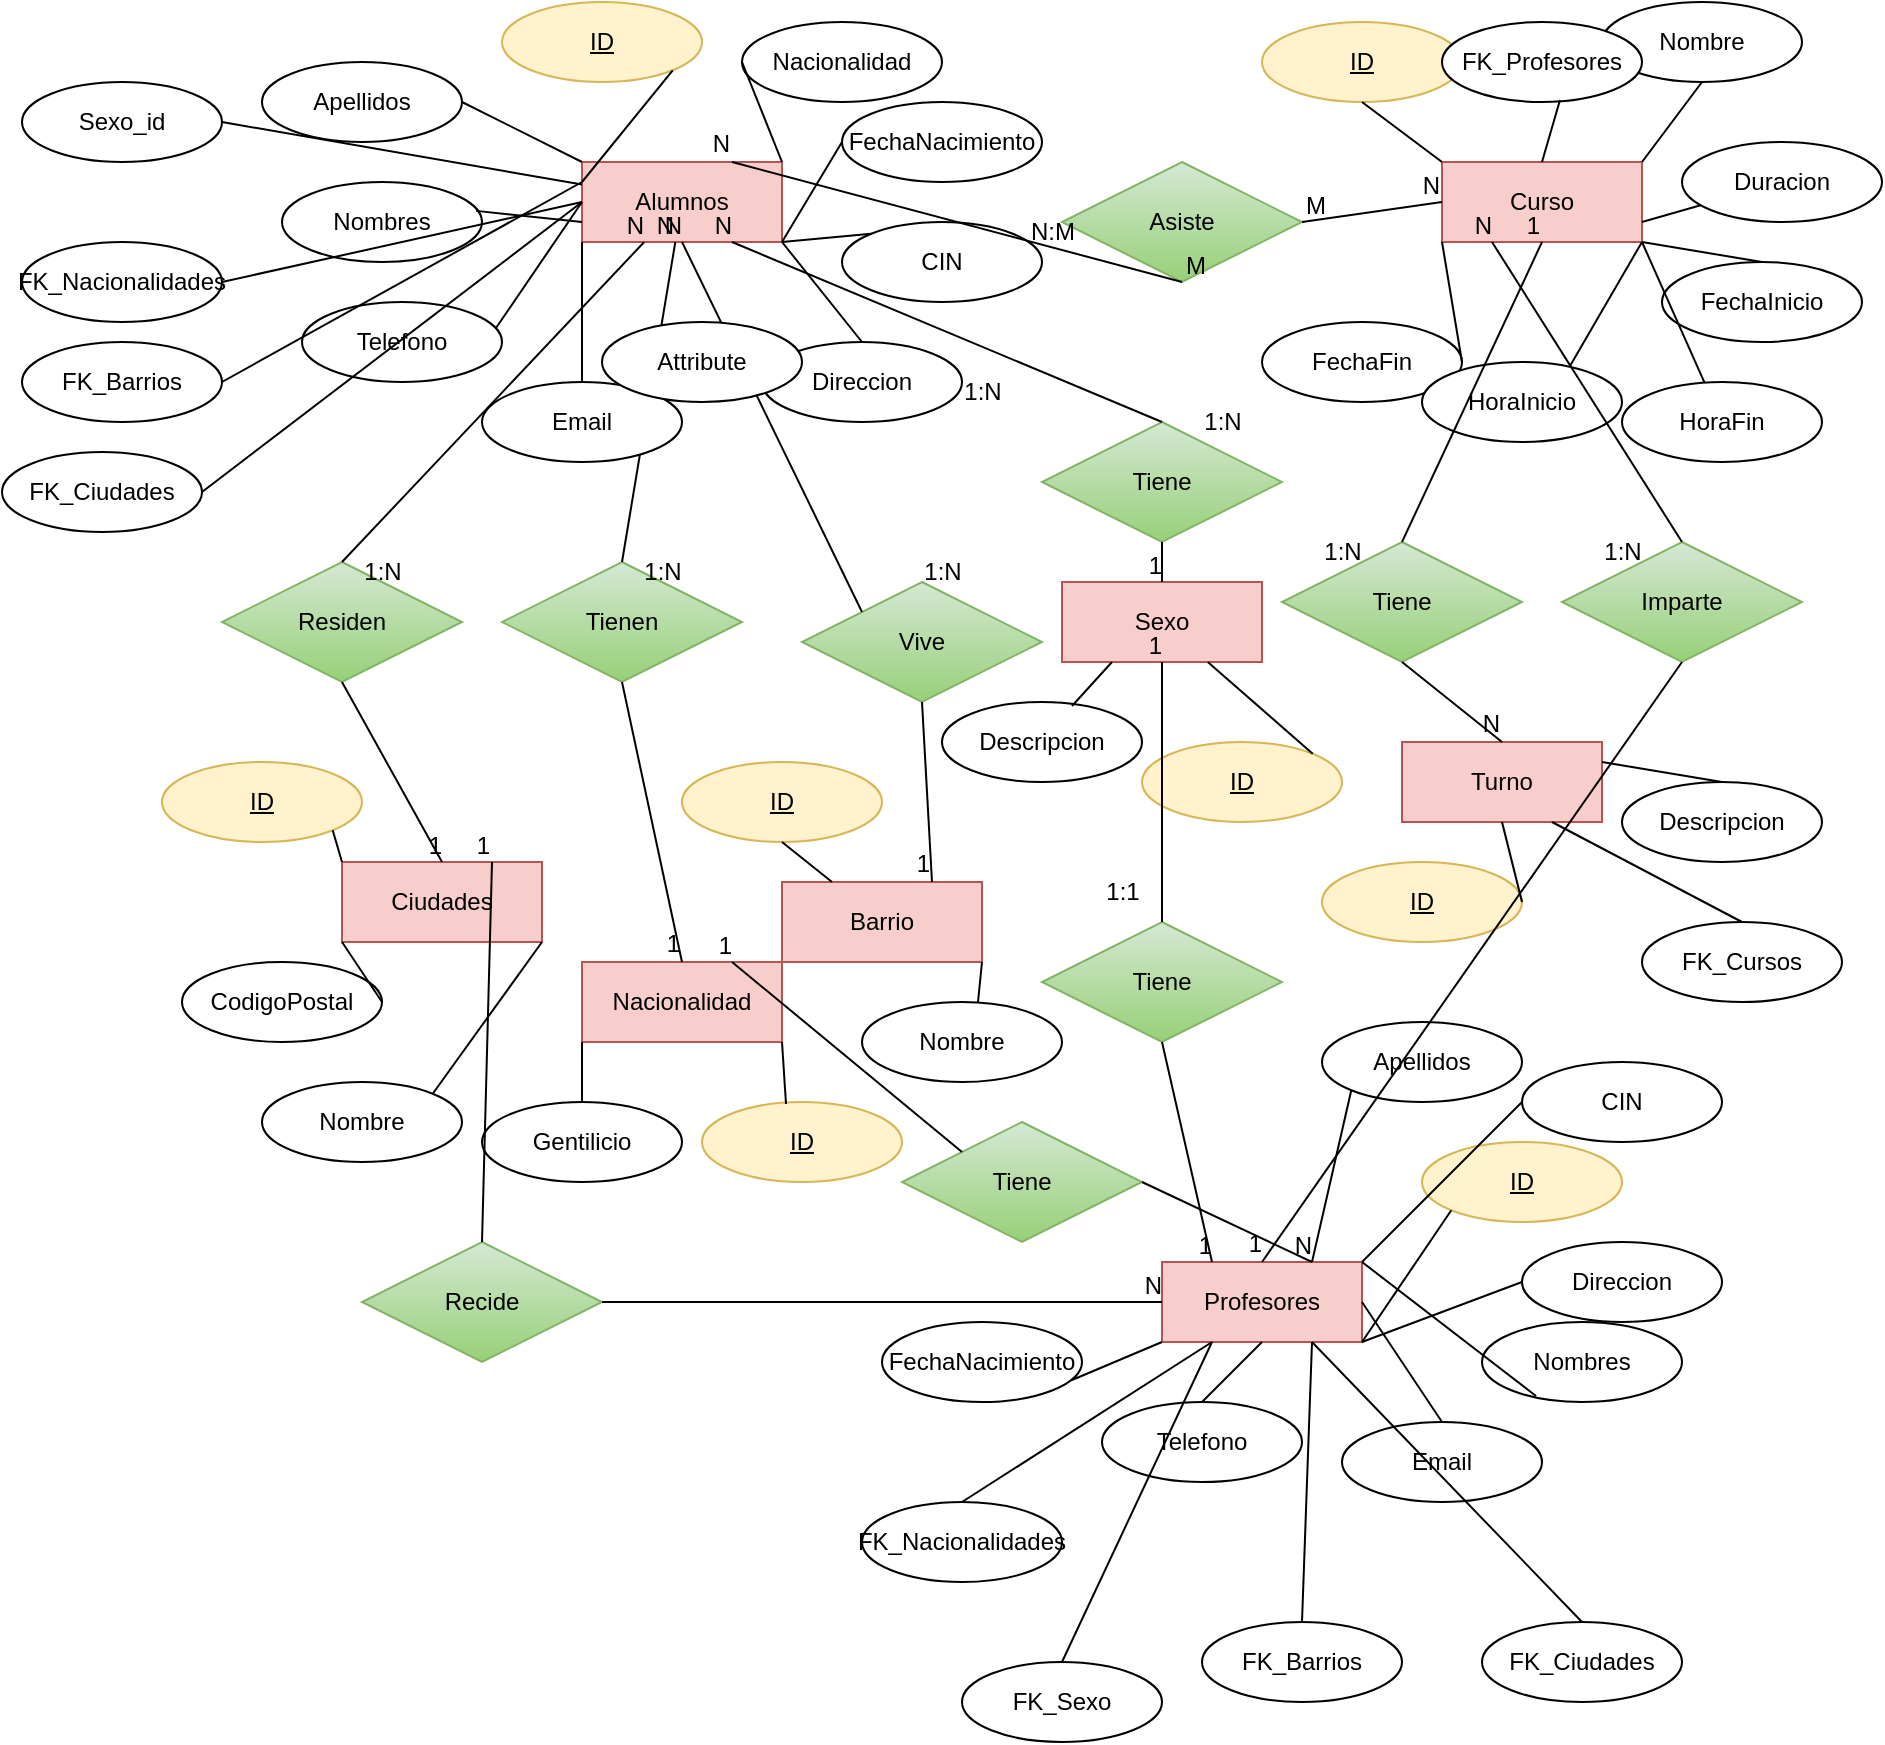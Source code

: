 <mxfile version="20.2.3" type="device"><diagram id="ryzPgXsZjJfLl2V2SXRF" name="Página-1"><mxGraphModel dx="1593" dy="553" grid="1" gridSize="10" guides="1" tooltips="1" connect="1" arrows="1" fold="1" page="1" pageScale="1" pageWidth="827" pageHeight="1169" math="0" shadow="0"><root><mxCell id="0"/><mxCell id="1" parent="0"/><mxCell id="Io1nAtHtb8ZyB7JN7uuc-1" value="Alumnos" style="whiteSpace=wrap;html=1;align=center;fillColor=#f8cecc;strokeColor=#b85450;" parent="1" vertex="1"><mxGeometry x="200" y="90" width="100" height="40" as="geometry"/></mxCell><mxCell id="Io1nAtHtb8ZyB7JN7uuc-3" value="ID" style="ellipse;whiteSpace=wrap;html=1;align=center;fontStyle=4;fillColor=#fff2cc;strokeColor=#d6b656;" parent="1" vertex="1"><mxGeometry x="160" y="10" width="100" height="40" as="geometry"/></mxCell><mxCell id="Io1nAtHtb8ZyB7JN7uuc-8" value="CIN" style="ellipse;whiteSpace=wrap;html=1;align=center;" parent="1" vertex="1"><mxGeometry x="330" y="120" width="100" height="40" as="geometry"/></mxCell><mxCell id="Io1nAtHtb8ZyB7JN7uuc-11" value="Telefono" style="ellipse;whiteSpace=wrap;html=1;align=center;" parent="1" vertex="1"><mxGeometry x="60" y="160" width="100" height="40" as="geometry"/></mxCell><mxCell id="Io1nAtHtb8ZyB7JN7uuc-12" value="Nacionalidad" style="ellipse;whiteSpace=wrap;html=1;align=center;" parent="1" vertex="1"><mxGeometry x="280" y="20" width="100" height="40" as="geometry"/></mxCell><mxCell id="Io1nAtHtb8ZyB7JN7uuc-13" value="Nombres" style="ellipse;whiteSpace=wrap;html=1;align=center;" parent="1" vertex="1"><mxGeometry x="50" y="100" width="100" height="40" as="geometry"/></mxCell><mxCell id="Io1nAtHtb8ZyB7JN7uuc-14" value="Apellidos" style="ellipse;whiteSpace=wrap;html=1;align=center;" parent="1" vertex="1"><mxGeometry x="40" y="40" width="100" height="40" as="geometry"/></mxCell><mxCell id="Io1nAtHtb8ZyB7JN7uuc-15" value="FechaNacimiento" style="ellipse;whiteSpace=wrap;html=1;align=center;" parent="1" vertex="1"><mxGeometry x="330" y="60" width="100" height="40" as="geometry"/></mxCell><mxCell id="Io1nAtHtb8ZyB7JN7uuc-16" value="" style="endArrow=none;html=1;rounded=0;exitX=0;exitY=1;exitDx=0;exitDy=0;" parent="1" source="Io1nAtHtb8ZyB7JN7uuc-1" target="Io1nAtHtb8ZyB7JN7uuc-9" edge="1"><mxGeometry relative="1" as="geometry"><mxPoint x="190" y="290" as="sourcePoint"/><mxPoint x="350" y="290" as="targetPoint"/></mxGeometry></mxCell><mxCell id="Io1nAtHtb8ZyB7JN7uuc-17" value="" style="endArrow=none;html=1;rounded=0;entryX=0;entryY=0.75;entryDx=0;entryDy=0;exitX=0.971;exitY=0.361;exitDx=0;exitDy=0;exitPerimeter=0;" parent="1" source="Io1nAtHtb8ZyB7JN7uuc-13" target="Io1nAtHtb8ZyB7JN7uuc-1" edge="1"><mxGeometry relative="1" as="geometry"><mxPoint x="100" y="270" as="sourcePoint"/><mxPoint x="260" y="270" as="targetPoint"/></mxGeometry></mxCell><mxCell id="Io1nAtHtb8ZyB7JN7uuc-18" value="" style="endArrow=none;html=1;rounded=0;exitX=0;exitY=0;exitDx=0;exitDy=0;entryX=1;entryY=0.5;entryDx=0;entryDy=0;" parent="1" source="Io1nAtHtb8ZyB7JN7uuc-1" target="Io1nAtHtb8ZyB7JN7uuc-14" edge="1"><mxGeometry relative="1" as="geometry"><mxPoint x="190" y="290" as="sourcePoint"/><mxPoint x="350" y="290" as="targetPoint"/></mxGeometry></mxCell><mxCell id="Io1nAtHtb8ZyB7JN7uuc-20" value="" style="endArrow=none;html=1;rounded=0;entryX=0;entryY=0.25;entryDx=0;entryDy=0;exitX=1;exitY=1;exitDx=0;exitDy=0;" parent="1" source="Io1nAtHtb8ZyB7JN7uuc-3" target="Io1nAtHtb8ZyB7JN7uuc-1" edge="1"><mxGeometry relative="1" as="geometry"><mxPoint x="150" y="160" as="sourcePoint"/><mxPoint x="210" y="230" as="targetPoint"/></mxGeometry></mxCell><mxCell id="Io1nAtHtb8ZyB7JN7uuc-21" value="" style="endArrow=none;html=1;rounded=0;exitX=0.97;exitY=0.325;exitDx=0;exitDy=0;exitPerimeter=0;entryX=0;entryY=0.5;entryDx=0;entryDy=0;" parent="1" source="Io1nAtHtb8ZyB7JN7uuc-11" target="Io1nAtHtb8ZyB7JN7uuc-1" edge="1"><mxGeometry relative="1" as="geometry"><mxPoint x="190" y="290" as="sourcePoint"/><mxPoint x="210" y="270" as="targetPoint"/></mxGeometry></mxCell><mxCell id="Io1nAtHtb8ZyB7JN7uuc-22" value="" style="endArrow=none;html=1;rounded=0;exitX=1;exitY=1;exitDx=0;exitDy=0;entryX=0;entryY=0.5;entryDx=0;entryDy=0;" parent="1" source="Io1nAtHtb8ZyB7JN7uuc-1" target="Io1nAtHtb8ZyB7JN7uuc-15" edge="1"><mxGeometry relative="1" as="geometry"><mxPoint x="190" y="290" as="sourcePoint"/><mxPoint x="350" y="290" as="targetPoint"/></mxGeometry></mxCell><mxCell id="Io1nAtHtb8ZyB7JN7uuc-23" value="" style="endArrow=none;html=1;rounded=0;exitX=1;exitY=1;exitDx=0;exitDy=0;entryX=0;entryY=0;entryDx=0;entryDy=0;" parent="1" source="Io1nAtHtb8ZyB7JN7uuc-1" target="Io1nAtHtb8ZyB7JN7uuc-8" edge="1"><mxGeometry relative="1" as="geometry"><mxPoint x="190" y="290" as="sourcePoint"/><mxPoint x="350" y="290" as="targetPoint"/></mxGeometry></mxCell><mxCell id="Io1nAtHtb8ZyB7JN7uuc-24" value="" style="endArrow=none;html=1;rounded=0;exitX=1;exitY=1;exitDx=0;exitDy=0;entryX=0.5;entryY=0;entryDx=0;entryDy=0;" parent="1" source="Io1nAtHtb8ZyB7JN7uuc-1" target="Io1nAtHtb8ZyB7JN7uuc-7" edge="1"><mxGeometry relative="1" as="geometry"><mxPoint x="190" y="290" as="sourcePoint"/><mxPoint x="350" y="290" as="targetPoint"/></mxGeometry></mxCell><mxCell id="Io1nAtHtb8ZyB7JN7uuc-27" value="" style="endArrow=none;html=1;rounded=0;exitX=1;exitY=0;exitDx=0;exitDy=0;entryX=0;entryY=0.5;entryDx=0;entryDy=0;" parent="1" source="Io1nAtHtb8ZyB7JN7uuc-1" target="Io1nAtHtb8ZyB7JN7uuc-12" edge="1"><mxGeometry relative="1" as="geometry"><mxPoint x="190" y="290" as="sourcePoint"/><mxPoint x="350" y="290" as="targetPoint"/></mxGeometry></mxCell><mxCell id="Io1nAtHtb8ZyB7JN7uuc-29" value="Ciudades" style="whiteSpace=wrap;html=1;align=center;fillColor=#f8cecc;strokeColor=#b85450;" parent="1" vertex="1"><mxGeometry x="80" y="440" width="100" height="40" as="geometry"/></mxCell><mxCell id="Io1nAtHtb8ZyB7JN7uuc-32" value="ID" style="ellipse;whiteSpace=wrap;html=1;align=center;fontStyle=4;fillColor=#fff2cc;strokeColor=#d6b656;" parent="1" vertex="1"><mxGeometry x="-10" y="390" width="100" height="40" as="geometry"/></mxCell><mxCell id="Io1nAtHtb8ZyB7JN7uuc-33" value="Nombre" style="ellipse;whiteSpace=wrap;html=1;align=center;" parent="1" vertex="1"><mxGeometry x="40" y="550" width="100" height="40" as="geometry"/></mxCell><mxCell id="Io1nAtHtb8ZyB7JN7uuc-34" value="CodigoPostal" style="ellipse;whiteSpace=wrap;html=1;align=center;" parent="1" vertex="1"><mxGeometry y="490" width="100" height="40" as="geometry"/></mxCell><mxCell id="Io1nAtHtb8ZyB7JN7uuc-35" value="Sexo" style="whiteSpace=wrap;html=1;align=center;fillColor=#f8cecc;strokeColor=#b85450;" parent="1" vertex="1"><mxGeometry x="440" y="300" width="100" height="40" as="geometry"/></mxCell><mxCell id="Io1nAtHtb8ZyB7JN7uuc-36" value="ID" style="ellipse;whiteSpace=wrap;html=1;align=center;fontStyle=4;fillColor=#fff2cc;strokeColor=#d6b656;" parent="1" vertex="1"><mxGeometry x="480" y="380" width="100" height="40" as="geometry"/></mxCell><mxCell id="Io1nAtHtb8ZyB7JN7uuc-37" value="Descripcion" style="ellipse;whiteSpace=wrap;html=1;align=center;" parent="1" vertex="1"><mxGeometry x="380" y="360" width="100" height="40" as="geometry"/></mxCell><mxCell id="Io1nAtHtb8ZyB7JN7uuc-40" value="" style="endArrow=none;html=1;rounded=0;exitX=0;exitY=0;exitDx=0;exitDy=0;entryX=1;entryY=1;entryDx=0;entryDy=0;" parent="1" source="Io1nAtHtb8ZyB7JN7uuc-29" target="Io1nAtHtb8ZyB7JN7uuc-32" edge="1"><mxGeometry relative="1" as="geometry"><mxPoint x="280" y="540" as="sourcePoint"/><mxPoint x="440" y="540" as="targetPoint"/></mxGeometry></mxCell><mxCell id="Io1nAtHtb8ZyB7JN7uuc-41" value="" style="endArrow=none;html=1;rounded=0;entryX=1;entryY=1;entryDx=0;entryDy=0;exitX=1;exitY=0;exitDx=0;exitDy=0;" parent="1" source="Io1nAtHtb8ZyB7JN7uuc-33" target="Io1nAtHtb8ZyB7JN7uuc-29" edge="1"><mxGeometry relative="1" as="geometry"><mxPoint x="140" y="620" as="sourcePoint"/><mxPoint x="250" y="540" as="targetPoint"/></mxGeometry></mxCell><mxCell id="Io1nAtHtb8ZyB7JN7uuc-42" value="" style="endArrow=none;html=1;rounded=0;exitX=1;exitY=0.5;exitDx=0;exitDy=0;entryX=0;entryY=1;entryDx=0;entryDy=0;" parent="1" source="Io1nAtHtb8ZyB7JN7uuc-34" target="Io1nAtHtb8ZyB7JN7uuc-29" edge="1"><mxGeometry relative="1" as="geometry"><mxPoint x="280" y="540" as="sourcePoint"/><mxPoint x="440" y="540" as="targetPoint"/></mxGeometry></mxCell><mxCell id="Io1nAtHtb8ZyB7JN7uuc-43" value="" style="endArrow=none;html=1;rounded=0;exitX=0.65;exitY=0.05;exitDx=0;exitDy=0;exitPerimeter=0;entryX=0.25;entryY=1;entryDx=0;entryDy=0;" parent="1" source="Io1nAtHtb8ZyB7JN7uuc-37" target="Io1nAtHtb8ZyB7JN7uuc-35" edge="1"><mxGeometry relative="1" as="geometry"><mxPoint x="280" y="540" as="sourcePoint"/><mxPoint x="440" y="540" as="targetPoint"/></mxGeometry></mxCell><mxCell id="Io1nAtHtb8ZyB7JN7uuc-44" value="" style="endArrow=none;html=1;rounded=0;entryX=1;entryY=0;entryDx=0;entryDy=0;" parent="1" source="Io1nAtHtb8ZyB7JN7uuc-35" target="Io1nAtHtb8ZyB7JN7uuc-36" edge="1"><mxGeometry relative="1" as="geometry"><mxPoint x="280" y="540" as="sourcePoint"/><mxPoint x="470" y="560" as="targetPoint"/></mxGeometry></mxCell><mxCell id="Io1nAtHtb8ZyB7JN7uuc-45" value="Barrio" style="whiteSpace=wrap;html=1;align=center;fillColor=#f8cecc;strokeColor=#b85450;" parent="1" vertex="1"><mxGeometry x="300" y="450" width="100" height="40" as="geometry"/></mxCell><mxCell id="Io1nAtHtb8ZyB7JN7uuc-46" value="ID" style="ellipse;whiteSpace=wrap;html=1;align=center;fontStyle=4;fillColor=#fff2cc;strokeColor=#d6b656;" parent="1" vertex="1"><mxGeometry x="250" y="390" width="100" height="40" as="geometry"/></mxCell><mxCell id="Io1nAtHtb8ZyB7JN7uuc-47" value="Nombre" style="ellipse;whiteSpace=wrap;html=1;align=center;" parent="1" vertex="1"><mxGeometry x="340" y="510" width="100" height="40" as="geometry"/></mxCell><mxCell id="Io1nAtHtb8ZyB7JN7uuc-48" value="" style="endArrow=none;html=1;rounded=0;exitX=1;exitY=1;exitDx=0;exitDy=0;entryX=0.58;entryY=0;entryDx=0;entryDy=0;entryPerimeter=0;" parent="1" source="Io1nAtHtb8ZyB7JN7uuc-45" target="Io1nAtHtb8ZyB7JN7uuc-47" edge="1"><mxGeometry relative="1" as="geometry"><mxPoint x="170" y="640" as="sourcePoint"/><mxPoint x="330" y="640" as="targetPoint"/></mxGeometry></mxCell><mxCell id="Io1nAtHtb8ZyB7JN7uuc-49" value="" style="endArrow=none;html=1;rounded=0;exitX=0.25;exitY=0;exitDx=0;exitDy=0;entryX=0.5;entryY=1;entryDx=0;entryDy=0;" parent="1" source="Io1nAtHtb8ZyB7JN7uuc-45" target="Io1nAtHtb8ZyB7JN7uuc-46" edge="1"><mxGeometry relative="1" as="geometry"><mxPoint x="170" y="640" as="sourcePoint"/><mxPoint x="330" y="640" as="targetPoint"/></mxGeometry></mxCell><mxCell id="Io1nAtHtb8ZyB7JN7uuc-50" value="Nacionalidad" style="whiteSpace=wrap;html=1;align=center;fillColor=#f8cecc;strokeColor=#b85450;" parent="1" vertex="1"><mxGeometry x="200" y="490" width="100" height="40" as="geometry"/></mxCell><mxCell id="Io1nAtHtb8ZyB7JN7uuc-51" value="ID" style="ellipse;whiteSpace=wrap;html=1;align=center;fontStyle=4;fillColor=#fff2cc;strokeColor=#d6b656;" parent="1" vertex="1"><mxGeometry x="260" y="560" width="100" height="40" as="geometry"/></mxCell><mxCell id="Io1nAtHtb8ZyB7JN7uuc-52" value="Gentilicio" style="ellipse;whiteSpace=wrap;html=1;align=center;" parent="1" vertex="1"><mxGeometry x="150" y="560" width="100" height="40" as="geometry"/></mxCell><mxCell id="Io1nAtHtb8ZyB7JN7uuc-53" value="" style="endArrow=none;html=1;rounded=0;entryX=0;entryY=1;entryDx=0;entryDy=0;exitX=0.5;exitY=0;exitDx=0;exitDy=0;" parent="1" source="Io1nAtHtb8ZyB7JN7uuc-52" target="Io1nAtHtb8ZyB7JN7uuc-50" edge="1"><mxGeometry relative="1" as="geometry"><mxPoint x="170" y="540" as="sourcePoint"/><mxPoint x="330" y="540" as="targetPoint"/></mxGeometry></mxCell><mxCell id="Io1nAtHtb8ZyB7JN7uuc-54" value="" style="endArrow=none;html=1;rounded=0;entryX=0.42;entryY=0.025;entryDx=0;entryDy=0;entryPerimeter=0;exitX=1;exitY=1;exitDx=0;exitDy=0;" parent="1" source="Io1nAtHtb8ZyB7JN7uuc-50" target="Io1nAtHtb8ZyB7JN7uuc-51" edge="1"><mxGeometry relative="1" as="geometry"><mxPoint x="350" y="720" as="sourcePoint"/><mxPoint x="510" y="720" as="targetPoint"/></mxGeometry></mxCell><mxCell id="Io1nAtHtb8ZyB7JN7uuc-55" value="Profesores" style="whiteSpace=wrap;html=1;align=center;fillColor=#f8cecc;strokeColor=#b85450;" parent="1" vertex="1"><mxGeometry x="490" y="640" width="100" height="40" as="geometry"/></mxCell><mxCell id="Io1nAtHtb8ZyB7JN7uuc-58" value="ID" style="ellipse;whiteSpace=wrap;html=1;align=center;fontStyle=4;fillColor=#fff2cc;strokeColor=#d6b656;" parent="1" vertex="1"><mxGeometry x="620" y="580" width="100" height="40" as="geometry"/></mxCell><mxCell id="Io1nAtHtb8ZyB7JN7uuc-59" value="Nombres" style="ellipse;whiteSpace=wrap;html=1;align=center;" parent="1" vertex="1"><mxGeometry x="650" y="670" width="100" height="40" as="geometry"/></mxCell><mxCell id="Io1nAtHtb8ZyB7JN7uuc-60" value="Email" style="ellipse;whiteSpace=wrap;html=1;align=center;" parent="1" vertex="1"><mxGeometry x="580" y="720" width="100" height="40" as="geometry"/></mxCell><mxCell id="Io1nAtHtb8ZyB7JN7uuc-61" value="Telefono" style="ellipse;whiteSpace=wrap;html=1;align=center;" parent="1" vertex="1"><mxGeometry x="460" y="710" width="100" height="40" as="geometry"/></mxCell><mxCell id="Io1nAtHtb8ZyB7JN7uuc-63" value="Direccion" style="ellipse;whiteSpace=wrap;html=1;align=center;" parent="1" vertex="1"><mxGeometry x="670" y="630" width="100" height="40" as="geometry"/></mxCell><mxCell id="Io1nAtHtb8ZyB7JN7uuc-64" value="Apellidos" style="ellipse;whiteSpace=wrap;html=1;align=center;" parent="1" vertex="1"><mxGeometry x="570" y="520" width="100" height="40" as="geometry"/></mxCell><mxCell id="Io1nAtHtb8ZyB7JN7uuc-66" value="FechaNacimiento" style="ellipse;whiteSpace=wrap;html=1;align=center;" parent="1" vertex="1"><mxGeometry x="350" y="670" width="100" height="40" as="geometry"/></mxCell><mxCell id="Io1nAtHtb8ZyB7JN7uuc-67" value="" style="endArrow=none;html=1;rounded=0;exitX=0.27;exitY=0.925;exitDx=0;exitDy=0;exitPerimeter=0;entryX=1;entryY=0;entryDx=0;entryDy=0;" parent="1" source="Io1nAtHtb8ZyB7JN7uuc-59" target="Io1nAtHtb8ZyB7JN7uuc-55" edge="1"><mxGeometry relative="1" as="geometry"><mxPoint x="620" y="409.5" as="sourcePoint"/><mxPoint x="780" y="409.5" as="targetPoint"/></mxGeometry></mxCell><mxCell id="Io1nAtHtb8ZyB7JN7uuc-68" value="" style="endArrow=none;html=1;rounded=0;exitX=0.5;exitY=0;exitDx=0;exitDy=0;entryX=0.5;entryY=1;entryDx=0;entryDy=0;" parent="1" source="Io1nAtHtb8ZyB7JN7uuc-61" target="Io1nAtHtb8ZyB7JN7uuc-55" edge="1"><mxGeometry relative="1" as="geometry"><mxPoint x="530" y="340" as="sourcePoint"/><mxPoint x="690" y="340" as="targetPoint"/></mxGeometry></mxCell><mxCell id="Io1nAtHtb8ZyB7JN7uuc-72" value="" style="endArrow=none;html=1;rounded=0;entryX=0;entryY=1;entryDx=0;entryDy=0;exitX=0.95;exitY=0.725;exitDx=0;exitDy=0;exitPerimeter=0;" parent="1" source="Io1nAtHtb8ZyB7JN7uuc-66" target="Io1nAtHtb8ZyB7JN7uuc-55" edge="1"><mxGeometry relative="1" as="geometry"><mxPoint x="560" y="490" as="sourcePoint"/><mxPoint x="720" y="490" as="targetPoint"/></mxGeometry></mxCell><mxCell id="Io1nAtHtb8ZyB7JN7uuc-73" value="" style="endArrow=none;html=1;rounded=0;exitX=0;exitY=1;exitDx=0;exitDy=0;entryX=1;entryY=1;entryDx=0;entryDy=0;" parent="1" source="Io1nAtHtb8ZyB7JN7uuc-58" target="Io1nAtHtb8ZyB7JN7uuc-55" edge="1"><mxGeometry relative="1" as="geometry"><mxPoint x="560" y="500" as="sourcePoint"/><mxPoint x="720" y="500" as="targetPoint"/></mxGeometry></mxCell><mxCell id="Io1nAtHtb8ZyB7JN7uuc-74" value="" style="endArrow=none;html=1;rounded=0;exitX=0;exitY=1;exitDx=0;exitDy=0;entryX=0.75;entryY=0;entryDx=0;entryDy=0;" parent="1" source="Io1nAtHtb8ZyB7JN7uuc-64" target="Io1nAtHtb8ZyB7JN7uuc-55" edge="1"><mxGeometry relative="1" as="geometry"><mxPoint x="530" y="340" as="sourcePoint"/><mxPoint x="590" y="430" as="targetPoint"/></mxGeometry></mxCell><mxCell id="Io1nAtHtb8ZyB7JN7uuc-76" value="" style="endArrow=none;html=1;rounded=0;entryX=0;entryY=0.5;entryDx=0;entryDy=0;exitX=1;exitY=0;exitDx=0;exitDy=0;" parent="1" source="Io1nAtHtb8ZyB7JN7uuc-55" target="Io1nAtHtb8ZyB7JN7uuc-62" edge="1"><mxGeometry relative="1" as="geometry"><mxPoint x="570" y="440" as="sourcePoint"/><mxPoint x="730" y="440" as="targetPoint"/></mxGeometry></mxCell><mxCell id="Io1nAtHtb8ZyB7JN7uuc-77" value="" style="endArrow=none;html=1;rounded=0;exitX=1;exitY=1;exitDx=0;exitDy=0;entryX=0;entryY=0.5;entryDx=0;entryDy=0;" parent="1" source="Io1nAtHtb8ZyB7JN7uuc-55" target="Io1nAtHtb8ZyB7JN7uuc-63" edge="1"><mxGeometry relative="1" as="geometry"><mxPoint x="600" y="479.5" as="sourcePoint"/><mxPoint x="730" y="480" as="targetPoint"/></mxGeometry></mxCell><mxCell id="Io1nAtHtb8ZyB7JN7uuc-78" value="" style="endArrow=none;html=1;rounded=0;entryX=0.5;entryY=0;entryDx=0;entryDy=0;exitX=1;exitY=0.5;exitDx=0;exitDy=0;" parent="1" source="Io1nAtHtb8ZyB7JN7uuc-55" target="Io1nAtHtb8ZyB7JN7uuc-60" edge="1"><mxGeometry relative="1" as="geometry"><mxPoint x="690" y="470" as="sourcePoint"/><mxPoint x="710" y="540" as="targetPoint"/></mxGeometry></mxCell><mxCell id="Io1nAtHtb8ZyB7JN7uuc-79" value="Curso" style="whiteSpace=wrap;html=1;align=center;fillColor=#f8cecc;strokeColor=#b85450;" parent="1" vertex="1"><mxGeometry x="630" y="90" width="100" height="40" as="geometry"/></mxCell><mxCell id="Io1nAtHtb8ZyB7JN7uuc-80" value="ID" style="ellipse;whiteSpace=wrap;html=1;align=center;fontStyle=4;fillColor=#fff2cc;strokeColor=#d6b656;" parent="1" vertex="1"><mxGeometry x="540" y="20" width="100" height="40" as="geometry"/></mxCell><mxCell id="Io1nAtHtb8ZyB7JN7uuc-82" value="Nombre" style="ellipse;whiteSpace=wrap;html=1;align=center;" parent="1" vertex="1"><mxGeometry x="710" y="10" width="100" height="40" as="geometry"/></mxCell><mxCell id="Io1nAtHtb8ZyB7JN7uuc-83" value="FechaInicio" style="ellipse;whiteSpace=wrap;html=1;align=center;" parent="1" vertex="1"><mxGeometry x="740" y="140" width="100" height="40" as="geometry"/></mxCell><mxCell id="Io1nAtHtb8ZyB7JN7uuc-84" value="FechaFin" style="ellipse;whiteSpace=wrap;html=1;align=center;" parent="1" vertex="1"><mxGeometry x="540" y="170" width="100" height="40" as="geometry"/></mxCell><mxCell id="Io1nAtHtb8ZyB7JN7uuc-86" value="Duracion" style="ellipse;whiteSpace=wrap;html=1;align=center;" parent="1" vertex="1"><mxGeometry x="750" y="80" width="100" height="40" as="geometry"/></mxCell><mxCell id="Io1nAtHtb8ZyB7JN7uuc-87" value="HoraInicio" style="ellipse;whiteSpace=wrap;html=1;align=center;" parent="1" vertex="1"><mxGeometry x="620" y="190" width="100" height="40" as="geometry"/></mxCell><mxCell id="Io1nAtHtb8ZyB7JN7uuc-88" value="HoraFin" style="ellipse;whiteSpace=wrap;html=1;align=center;" parent="1" vertex="1"><mxGeometry x="720" y="200" width="100" height="40" as="geometry"/></mxCell><mxCell id="Io1nAtHtb8ZyB7JN7uuc-89" value="" style="endArrow=none;html=1;rounded=0;exitX=0.5;exitY=1;exitDx=0;exitDy=0;entryX=0;entryY=0;entryDx=0;entryDy=0;" parent="1" source="Io1nAtHtb8ZyB7JN7uuc-80" target="Io1nAtHtb8ZyB7JN7uuc-79" edge="1"><mxGeometry relative="1" as="geometry"><mxPoint x="590" y="109" as="sourcePoint"/><mxPoint x="750" y="109" as="targetPoint"/></mxGeometry></mxCell><mxCell id="Io1nAtHtb8ZyB7JN7uuc-91" value="" style="endArrow=none;html=1;rounded=0;exitX=1;exitY=0;exitDx=0;exitDy=0;entryX=0.5;entryY=1;entryDx=0;entryDy=0;" parent="1" source="Io1nAtHtb8ZyB7JN7uuc-79" target="Io1nAtHtb8ZyB7JN7uuc-82" edge="1"><mxGeometry relative="1" as="geometry"><mxPoint x="650" y="110" as="sourcePoint"/><mxPoint x="810" y="110" as="targetPoint"/></mxGeometry></mxCell><mxCell id="Io1nAtHtb8ZyB7JN7uuc-93" value="" style="endArrow=none;html=1;rounded=0;entryX=0.5;entryY=0;entryDx=0;entryDy=0;exitX=1;exitY=1;exitDx=0;exitDy=0;" parent="1" source="Io1nAtHtb8ZyB7JN7uuc-79" target="Io1nAtHtb8ZyB7JN7uuc-83" edge="1"><mxGeometry relative="1" as="geometry"><mxPoint x="567" y="170" as="sourcePoint"/><mxPoint x="727" y="170" as="targetPoint"/></mxGeometry></mxCell><mxCell id="Io1nAtHtb8ZyB7JN7uuc-95" value="" style="endArrow=none;html=1;rounded=0;exitX=1;exitY=0.75;exitDx=0;exitDy=0;" parent="1" source="Io1nAtHtb8ZyB7JN7uuc-79" target="Io1nAtHtb8ZyB7JN7uuc-86" edge="1"><mxGeometry relative="1" as="geometry"><mxPoint x="720" y="160" as="sourcePoint"/><mxPoint x="797" y="180" as="targetPoint"/><Array as="points"/></mxGeometry></mxCell><mxCell id="Io1nAtHtb8ZyB7JN7uuc-96" value="" style="endArrow=none;html=1;rounded=0;exitX=0.74;exitY=0.05;exitDx=0;exitDy=0;entryX=1;entryY=1;entryDx=0;entryDy=0;exitPerimeter=0;" parent="1" source="Io1nAtHtb8ZyB7JN7uuc-87" target="Io1nAtHtb8ZyB7JN7uuc-79" edge="1"><mxGeometry relative="1" as="geometry"><mxPoint x="660" y="180" as="sourcePoint"/><mxPoint x="700" y="160" as="targetPoint"/></mxGeometry></mxCell><mxCell id="Io1nAtHtb8ZyB7JN7uuc-99" value="" style="endArrow=none;html=1;rounded=0;exitX=1;exitY=1;exitDx=0;exitDy=0;" parent="1" source="Io1nAtHtb8ZyB7JN7uuc-79" target="Io1nAtHtb8ZyB7JN7uuc-88" edge="1"><mxGeometry relative="1" as="geometry"><mxPoint x="673.74" y="160" as="sourcePoint"/><mxPoint x="709.995" y="191.803" as="targetPoint"/></mxGeometry></mxCell><mxCell id="Io1nAtHtb8ZyB7JN7uuc-100" value="" style="endArrow=none;html=1;rounded=0;entryX=0;entryY=1;entryDx=0;entryDy=0;exitX=1;exitY=0.5;exitDx=0;exitDy=0;" parent="1" source="Io1nAtHtb8ZyB7JN7uuc-84" target="Io1nAtHtb8ZyB7JN7uuc-79" edge="1"><mxGeometry relative="1" as="geometry"><mxPoint x="570" y="140" as="sourcePoint"/><mxPoint x="616.255" y="181.803" as="targetPoint"/></mxGeometry></mxCell><mxCell id="Io1nAtHtb8ZyB7JN7uuc-103" value="Turno" style="whiteSpace=wrap;html=1;align=center;fillColor=#f8cecc;strokeColor=#b85450;" parent="1" vertex="1"><mxGeometry x="610" y="380" width="100" height="40" as="geometry"/></mxCell><mxCell id="Io1nAtHtb8ZyB7JN7uuc-105" value="ID" style="ellipse;whiteSpace=wrap;html=1;align=center;fontStyle=4;fillColor=#fff2cc;strokeColor=#d6b656;" parent="1" vertex="1"><mxGeometry x="570" y="440" width="100" height="40" as="geometry"/></mxCell><mxCell id="Io1nAtHtb8ZyB7JN7uuc-107" value="Descripcion" style="ellipse;whiteSpace=wrap;html=1;align=center;" parent="1" vertex="1"><mxGeometry x="720" y="400" width="100" height="40" as="geometry"/></mxCell><mxCell id="Io1nAtHtb8ZyB7JN7uuc-108" value="" style="endArrow=none;html=1;rounded=0;exitX=1;exitY=0.5;exitDx=0;exitDy=0;entryX=0.5;entryY=1;entryDx=0;entryDy=0;" parent="1" source="Io1nAtHtb8ZyB7JN7uuc-105" target="Io1nAtHtb8ZyB7JN7uuc-103" edge="1"><mxGeometry relative="1" as="geometry"><mxPoint x="480" y="740" as="sourcePoint"/><mxPoint x="640" y="740" as="targetPoint"/></mxGeometry></mxCell><mxCell id="Io1nAtHtb8ZyB7JN7uuc-113" value="Vive" style="shape=rhombus;perimeter=rhombusPerimeter;whiteSpace=wrap;html=1;align=center;fillColor=#d5e8d4;strokeColor=#82b366;gradientColor=#97d077;" parent="1" vertex="1"><mxGeometry x="310" y="300" width="120" height="60" as="geometry"/></mxCell><mxCell id="Io1nAtHtb8ZyB7JN7uuc-122" value="" style="endArrow=none;html=1;rounded=0;entryX=0.5;entryY=1;entryDx=0;entryDy=0;exitX=0;exitY=0;exitDx=0;exitDy=0;startArrow=none;" parent="1" source="Io1nAtHtb8ZyB7JN7uuc-113" target="Io1nAtHtb8ZyB7JN7uuc-1" edge="1"><mxGeometry relative="1" as="geometry"><mxPoint x="130" y="429" as="sourcePoint"/><mxPoint x="290" y="429" as="targetPoint"/></mxGeometry></mxCell><mxCell id="Io1nAtHtb8ZyB7JN7uuc-123" value="N" style="resizable=0;html=1;align=right;verticalAlign=bottom;" parent="Io1nAtHtb8ZyB7JN7uuc-122" connectable="0" vertex="1"><mxGeometry x="1" relative="1" as="geometry"/></mxCell><mxCell id="Io1nAtHtb8ZyB7JN7uuc-126" value="" style="endArrow=none;html=1;rounded=0;entryX=0.75;entryY=0;entryDx=0;entryDy=0;exitX=0.5;exitY=1;exitDx=0;exitDy=0;" parent="1" source="Io1nAtHtb8ZyB7JN7uuc-113" target="Io1nAtHtb8ZyB7JN7uuc-45" edge="1"><mxGeometry relative="1" as="geometry"><mxPoint x="350" y="480" as="sourcePoint"/><mxPoint x="340" y="440" as="targetPoint"/><Array as="points"/></mxGeometry></mxCell><mxCell id="Io1nAtHtb8ZyB7JN7uuc-127" value="1" style="resizable=0;html=1;align=right;verticalAlign=bottom;" parent="Io1nAtHtb8ZyB7JN7uuc-126" connectable="0" vertex="1"><mxGeometry x="1" relative="1" as="geometry"/></mxCell><mxCell id="Io1nAtHtb8ZyB7JN7uuc-130" value="1:N" style="text;html=1;align=center;verticalAlign=middle;resizable=0;points=[];autosize=1;strokeColor=none;fillColor=none;" parent="1" vertex="1"><mxGeometry x="360" y="280" width="40" height="30" as="geometry"/></mxCell><mxCell id="Io1nAtHtb8ZyB7JN7uuc-131" value="Tienen" style="shape=rhombus;perimeter=rhombusPerimeter;whiteSpace=wrap;html=1;align=center;fillColor=#d5e8d4;gradientColor=#97d077;strokeColor=#82b366;" parent="1" vertex="1"><mxGeometry x="160" y="290" width="120" height="60" as="geometry"/></mxCell><mxCell id="Io1nAtHtb8ZyB7JN7uuc-132" value="" style="endArrow=none;html=1;rounded=0;entryX=0.5;entryY=0;entryDx=0;entryDy=0;exitX=0.5;exitY=1;exitDx=0;exitDy=0;" parent="1" source="Io1nAtHtb8ZyB7JN7uuc-131" target="Io1nAtHtb8ZyB7JN7uuc-50" edge="1"><mxGeometry relative="1" as="geometry"><mxPoint x="180" y="540" as="sourcePoint"/><mxPoint x="340" y="540" as="targetPoint"/></mxGeometry></mxCell><mxCell id="Io1nAtHtb8ZyB7JN7uuc-133" value="1" style="resizable=0;html=1;align=right;verticalAlign=bottom;" parent="Io1nAtHtb8ZyB7JN7uuc-132" connectable="0" vertex="1"><mxGeometry x="1" relative="1" as="geometry"/></mxCell><mxCell id="Io1nAtHtb8ZyB7JN7uuc-134" value="" style="endArrow=none;html=1;rounded=0;exitX=0.5;exitY=0;exitDx=0;exitDy=0;startArrow=none;" parent="1" source="Io1nAtHtb8ZyB7JN7uuc-131" target="Io1nAtHtb8ZyB7JN7uuc-1" edge="1"><mxGeometry relative="1" as="geometry"><mxPoint x="180" y="540" as="sourcePoint"/><mxPoint x="340" y="540" as="targetPoint"/></mxGeometry></mxCell><mxCell id="Io1nAtHtb8ZyB7JN7uuc-135" value="N" style="resizable=0;html=1;align=right;verticalAlign=bottom;" parent="Io1nAtHtb8ZyB7JN7uuc-134" connectable="0" vertex="1"><mxGeometry x="1" relative="1" as="geometry"/></mxCell><mxCell id="Io1nAtHtb8ZyB7JN7uuc-137" value="Residen" style="shape=rhombus;perimeter=rhombusPerimeter;whiteSpace=wrap;html=1;align=center;fillColor=#d5e8d4;gradientColor=#97d077;strokeColor=#82b366;" parent="1" vertex="1"><mxGeometry x="20" y="290" width="120" height="60" as="geometry"/></mxCell><mxCell id="Io1nAtHtb8ZyB7JN7uuc-138" value="1:N" style="text;html=1;align=center;verticalAlign=middle;resizable=0;points=[];autosize=1;strokeColor=none;fillColor=none;" parent="1" vertex="1"><mxGeometry x="220" y="280" width="40" height="30" as="geometry"/></mxCell><mxCell id="Io1nAtHtb8ZyB7JN7uuc-139" value="" style="endArrow=none;html=1;rounded=0;exitX=0.5;exitY=0;exitDx=0;exitDy=0;startArrow=none;" parent="1" source="Io1nAtHtb8ZyB7JN7uuc-137" target="Io1nAtHtb8ZyB7JN7uuc-1" edge="1"><mxGeometry relative="1" as="geometry"><mxPoint x="170" y="540" as="sourcePoint"/><mxPoint x="260" y="270" as="targetPoint"/></mxGeometry></mxCell><mxCell id="Io1nAtHtb8ZyB7JN7uuc-140" value="N" style="resizable=0;html=1;align=right;verticalAlign=bottom;" parent="Io1nAtHtb8ZyB7JN7uuc-139" connectable="0" vertex="1"><mxGeometry x="1" relative="1" as="geometry"/></mxCell><mxCell id="Io1nAtHtb8ZyB7JN7uuc-141" value="" style="endArrow=none;html=1;rounded=0;entryX=0.5;entryY=0;entryDx=0;entryDy=0;exitX=0.5;exitY=1;exitDx=0;exitDy=0;" parent="1" source="Io1nAtHtb8ZyB7JN7uuc-137" target="Io1nAtHtb8ZyB7JN7uuc-29" edge="1"><mxGeometry relative="1" as="geometry"><mxPoint x="170" y="540" as="sourcePoint"/><mxPoint x="330" y="540" as="targetPoint"/></mxGeometry></mxCell><mxCell id="Io1nAtHtb8ZyB7JN7uuc-142" value="1" style="resizable=0;html=1;align=right;verticalAlign=bottom;" parent="Io1nAtHtb8ZyB7JN7uuc-141" connectable="0" vertex="1"><mxGeometry x="1" relative="1" as="geometry"/></mxCell><mxCell id="Io1nAtHtb8ZyB7JN7uuc-143" value="1:N" style="text;html=1;align=center;verticalAlign=middle;resizable=0;points=[];autosize=1;strokeColor=none;fillColor=none;" parent="1" vertex="1"><mxGeometry x="80" y="280" width="40" height="30" as="geometry"/></mxCell><mxCell id="Io1nAtHtb8ZyB7JN7uuc-144" value="Tiene" style="shape=rhombus;perimeter=rhombusPerimeter;whiteSpace=wrap;html=1;align=center;fillColor=#d5e8d4;gradientColor=#97d077;strokeColor=#82b366;" parent="1" vertex="1"><mxGeometry x="430" y="220" width="120" height="60" as="geometry"/></mxCell><mxCell id="Io1nAtHtb8ZyB7JN7uuc-147" value="" style="endArrow=none;html=1;rounded=0;entryX=0.75;entryY=1;entryDx=0;entryDy=0;exitX=0.5;exitY=0;exitDx=0;exitDy=0;" parent="1" source="Io1nAtHtb8ZyB7JN7uuc-144" target="Io1nAtHtb8ZyB7JN7uuc-1" edge="1"><mxGeometry relative="1" as="geometry"><mxPoint x="350" y="540" as="sourcePoint"/><mxPoint x="510" y="540" as="targetPoint"/></mxGeometry></mxCell><mxCell id="Io1nAtHtb8ZyB7JN7uuc-148" value="N" style="resizable=0;html=1;align=right;verticalAlign=bottom;" parent="Io1nAtHtb8ZyB7JN7uuc-147" connectable="0" vertex="1"><mxGeometry x="1" relative="1" as="geometry"/></mxCell><mxCell id="Io1nAtHtb8ZyB7JN7uuc-149" value="" style="endArrow=none;html=1;rounded=0;entryX=0.5;entryY=0;entryDx=0;entryDy=0;exitX=0.5;exitY=1;exitDx=0;exitDy=0;" parent="1" source="Io1nAtHtb8ZyB7JN7uuc-144" target="Io1nAtHtb8ZyB7JN7uuc-35" edge="1"><mxGeometry relative="1" as="geometry"><mxPoint x="350" y="540" as="sourcePoint"/><mxPoint x="510" y="540" as="targetPoint"/></mxGeometry></mxCell><mxCell id="Io1nAtHtb8ZyB7JN7uuc-150" value="1" style="resizable=0;html=1;align=right;verticalAlign=bottom;" parent="Io1nAtHtb8ZyB7JN7uuc-149" connectable="0" vertex="1"><mxGeometry x="1" relative="1" as="geometry"/></mxCell><mxCell id="Lz_9PRgr0-Z5zKff-iml-3" value="Tiene" style="shape=rhombus;perimeter=rhombusPerimeter;whiteSpace=wrap;html=1;align=center;fillColor=#d5e8d4;strokeColor=#82b366;gradientColor=#97d077;" parent="1" vertex="1"><mxGeometry x="550" y="280" width="120" height="60" as="geometry"/></mxCell><mxCell id="Lz_9PRgr0-Z5zKff-iml-6" value="" style="endArrow=none;html=1;rounded=0;entryX=0.5;entryY=1;entryDx=0;entryDy=0;exitX=0.5;exitY=0;exitDx=0;exitDy=0;" parent="1" source="Lz_9PRgr0-Z5zKff-iml-3" target="Io1nAtHtb8ZyB7JN7uuc-79" edge="1"><mxGeometry relative="1" as="geometry"><mxPoint x="600" y="290" as="sourcePoint"/><mxPoint x="720" y="520" as="targetPoint"/></mxGeometry></mxCell><mxCell id="Lz_9PRgr0-Z5zKff-iml-7" value="1" style="resizable=0;html=1;align=right;verticalAlign=bottom;" parent="Lz_9PRgr0-Z5zKff-iml-6" connectable="0" vertex="1"><mxGeometry x="1" relative="1" as="geometry"/></mxCell><mxCell id="Lz_9PRgr0-Z5zKff-iml-8" value="" style="endArrow=none;html=1;rounded=0;exitX=0.5;exitY=1;exitDx=0;exitDy=0;entryX=0.5;entryY=0;entryDx=0;entryDy=0;" parent="1" source="Lz_9PRgr0-Z5zKff-iml-3" target="Io1nAtHtb8ZyB7JN7uuc-103" edge="1"><mxGeometry relative="1" as="geometry"><mxPoint x="570" y="370" as="sourcePoint"/><mxPoint x="610" y="620" as="targetPoint"/></mxGeometry></mxCell><mxCell id="Lz_9PRgr0-Z5zKff-iml-9" value="N" style="resizable=0;html=1;align=right;verticalAlign=bottom;" parent="Lz_9PRgr0-Z5zKff-iml-8" connectable="0" vertex="1"><mxGeometry x="1" relative="1" as="geometry"/></mxCell><mxCell id="Lz_9PRgr0-Z5zKff-iml-10" value="1:N" style="text;html=1;align=center;verticalAlign=middle;resizable=0;points=[];autosize=1;strokeColor=none;fillColor=none;" parent="1" vertex="1"><mxGeometry x="560" y="270" width="40" height="30" as="geometry"/></mxCell><mxCell id="Lz_9PRgr0-Z5zKff-iml-13" value="Imparte" style="shape=rhombus;perimeter=rhombusPerimeter;whiteSpace=wrap;html=1;align=center;fillColor=#d5e8d4;strokeColor=#82b366;gradientColor=#97d077;" parent="1" vertex="1"><mxGeometry x="690" y="280" width="120" height="60" as="geometry"/></mxCell><mxCell id="Lz_9PRgr0-Z5zKff-iml-14" value="" style="endArrow=none;html=1;rounded=0;entryX=0.5;entryY=0;entryDx=0;entryDy=0;exitX=0.5;exitY=1;exitDx=0;exitDy=0;startArrow=none;" parent="1" source="Lz_9PRgr0-Z5zKff-iml-13" target="Io1nAtHtb8ZyB7JN7uuc-55" edge="1"><mxGeometry relative="1" as="geometry"><mxPoint x="610" y="340" as="sourcePoint"/><mxPoint x="670" y="220" as="targetPoint"/></mxGeometry></mxCell><mxCell id="Lz_9PRgr0-Z5zKff-iml-15" value="1" style="resizable=0;html=1;align=right;verticalAlign=bottom;" parent="Lz_9PRgr0-Z5zKff-iml-14" connectable="0" vertex="1"><mxGeometry x="1" relative="1" as="geometry"/></mxCell><mxCell id="Lz_9PRgr0-Z5zKff-iml-20" value="" style="endArrow=none;html=1;rounded=0;exitX=0.5;exitY=0;exitDx=0;exitDy=0;entryX=0.25;entryY=1;entryDx=0;entryDy=0;" parent="1" source="Lz_9PRgr0-Z5zKff-iml-13" target="Io1nAtHtb8ZyB7JN7uuc-79" edge="1"><mxGeometry relative="1" as="geometry"><mxPoint x="320" y="110" as="sourcePoint"/><mxPoint x="476" y="-20" as="targetPoint"/></mxGeometry></mxCell><mxCell id="Lz_9PRgr0-Z5zKff-iml-21" value="N" style="resizable=0;html=1;align=right;verticalAlign=bottom;" parent="Lz_9PRgr0-Z5zKff-iml-20" connectable="0" vertex="1"><mxGeometry x="1" relative="1" as="geometry"/></mxCell><mxCell id="Lz_9PRgr0-Z5zKff-iml-22" value="1:N" style="text;html=1;align=center;verticalAlign=middle;resizable=0;points=[];autosize=1;strokeColor=none;fillColor=none;" parent="1" vertex="1"><mxGeometry x="700" y="270" width="40" height="30" as="geometry"/></mxCell><mxCell id="Lz_9PRgr0-Z5zKff-iml-23" value="Tiene" style="shape=rhombus;perimeter=rhombusPerimeter;whiteSpace=wrap;html=1;align=center;fillColor=#d5e8d4;gradientColor=#97d077;strokeColor=#82b366;" parent="1" vertex="1"><mxGeometry x="430" y="470" width="120" height="60" as="geometry"/></mxCell><mxCell id="Lz_9PRgr0-Z5zKff-iml-24" value="" style="endArrow=none;html=1;rounded=0;entryX=0.25;entryY=0;entryDx=0;entryDy=0;exitX=0.5;exitY=1;exitDx=0;exitDy=0;" parent="1" source="Lz_9PRgr0-Z5zKff-iml-23" target="Io1nAtHtb8ZyB7JN7uuc-55" edge="1"><mxGeometry relative="1" as="geometry"><mxPoint x="670" y="530" as="sourcePoint"/><mxPoint x="800" y="535" as="targetPoint"/></mxGeometry></mxCell><mxCell id="Lz_9PRgr0-Z5zKff-iml-25" value="1" style="resizable=0;html=1;align=right;verticalAlign=bottom;" parent="Lz_9PRgr0-Z5zKff-iml-24" connectable="0" vertex="1"><mxGeometry x="1" relative="1" as="geometry"/></mxCell><mxCell id="Lz_9PRgr0-Z5zKff-iml-26" value="" style="endArrow=none;html=1;rounded=0;entryX=0.5;entryY=1;entryDx=0;entryDy=0;exitX=0.5;exitY=0;exitDx=0;exitDy=0;" parent="1" source="Lz_9PRgr0-Z5zKff-iml-23" target="Io1nAtHtb8ZyB7JN7uuc-35" edge="1"><mxGeometry relative="1" as="geometry"><mxPoint x="720" y="700" as="sourcePoint"/><mxPoint x="850" y="705" as="targetPoint"/></mxGeometry></mxCell><mxCell id="Lz_9PRgr0-Z5zKff-iml-27" value="1" style="resizable=0;html=1;align=right;verticalAlign=bottom;" parent="Lz_9PRgr0-Z5zKff-iml-26" connectable="0" vertex="1"><mxGeometry x="1" relative="1" as="geometry"/></mxCell><mxCell id="Lz_9PRgr0-Z5zKff-iml-28" value="1:1" style="text;html=1;align=center;verticalAlign=middle;resizable=0;points=[];autosize=1;strokeColor=none;fillColor=none;" parent="1" vertex="1"><mxGeometry x="450" y="440" width="40" height="30" as="geometry"/></mxCell><mxCell id="Lz_9PRgr0-Z5zKff-iml-29" value="1:N" style="text;html=1;align=center;verticalAlign=middle;resizable=0;points=[];autosize=1;strokeColor=none;fillColor=none;" parent="1" vertex="1"><mxGeometry x="500" y="205" width="40" height="30" as="geometry"/></mxCell><mxCell id="Lz_9PRgr0-Z5zKff-iml-30" value="Asiste" style="shape=rhombus;perimeter=rhombusPerimeter;whiteSpace=wrap;html=1;align=center;fillColor=#d5e8d4;strokeColor=#82b366;gradientColor=#97d077;" parent="1" vertex="1"><mxGeometry x="440" y="90" width="120" height="60" as="geometry"/></mxCell><mxCell id="Lz_9PRgr0-Z5zKff-iml-34" value="" style="endArrow=none;html=1;rounded=0;exitX=1;exitY=0.5;exitDx=0;exitDy=0;entryX=0;entryY=0.5;entryDx=0;entryDy=0;" parent="1" source="Lz_9PRgr0-Z5zKff-iml-30" target="Io1nAtHtb8ZyB7JN7uuc-79" edge="1"><mxGeometry relative="1" as="geometry"><mxPoint x="390" y="230" as="sourcePoint"/><mxPoint x="550" y="230" as="targetPoint"/></mxGeometry></mxCell><mxCell id="Lz_9PRgr0-Z5zKff-iml-35" value="M" style="resizable=0;html=1;align=left;verticalAlign=bottom;" parent="Lz_9PRgr0-Z5zKff-iml-34" connectable="0" vertex="1"><mxGeometry x="-1" relative="1" as="geometry"/></mxCell><mxCell id="Lz_9PRgr0-Z5zKff-iml-36" value="N" style="resizable=0;html=1;align=right;verticalAlign=bottom;" parent="Lz_9PRgr0-Z5zKff-iml-34" connectable="0" vertex="1"><mxGeometry x="1" relative="1" as="geometry"/></mxCell><mxCell id="Lz_9PRgr0-Z5zKff-iml-37" value="" style="endArrow=none;html=1;rounded=0;exitX=0.5;exitY=1;exitDx=0;exitDy=0;entryX=0.75;entryY=0;entryDx=0;entryDy=0;" parent="1" source="Lz_9PRgr0-Z5zKff-iml-30" target="Io1nAtHtb8ZyB7JN7uuc-1" edge="1"><mxGeometry relative="1" as="geometry"><mxPoint x="350" y="160" as="sourcePoint"/><mxPoint x="310" y="230" as="targetPoint"/></mxGeometry></mxCell><mxCell id="Lz_9PRgr0-Z5zKff-iml-38" value="M" style="resizable=0;html=1;align=left;verticalAlign=bottom;" parent="Lz_9PRgr0-Z5zKff-iml-37" connectable="0" vertex="1"><mxGeometry x="-1" relative="1" as="geometry"/></mxCell><mxCell id="Lz_9PRgr0-Z5zKff-iml-39" value="N" style="resizable=0;html=1;align=right;verticalAlign=bottom;" parent="Lz_9PRgr0-Z5zKff-iml-37" connectable="0" vertex="1"><mxGeometry x="1" relative="1" as="geometry"/></mxCell><mxCell id="Lz_9PRgr0-Z5zKff-iml-40" value="N:M" style="text;html=1;align=center;verticalAlign=middle;resizable=0;points=[];autosize=1;strokeColor=none;fillColor=none;" parent="1" vertex="1"><mxGeometry x="410" y="110" width="50" height="30" as="geometry"/></mxCell><mxCell id="Io1nAtHtb8ZyB7JN7uuc-7" value="Direccion" style="ellipse;whiteSpace=wrap;html=1;align=center;" parent="1" vertex="1"><mxGeometry x="290" y="180" width="100" height="40" as="geometry"/></mxCell><mxCell id="Io1nAtHtb8ZyB7JN7uuc-9" value="Email" style="ellipse;whiteSpace=wrap;html=1;align=center;" parent="1" vertex="1"><mxGeometry x="150" y="200" width="100" height="40" as="geometry"/></mxCell><mxCell id="Io1nAtHtb8ZyB7JN7uuc-62" value="CIN" style="ellipse;whiteSpace=wrap;html=1;align=center;" parent="1" vertex="1"><mxGeometry x="670" y="540" width="100" height="40" as="geometry"/></mxCell><mxCell id="Lz_9PRgr0-Z5zKff-iml-57" value="" style="endArrow=none;html=1;rounded=0;entryX=1;entryY=0.25;entryDx=0;entryDy=0;exitX=0.5;exitY=0;exitDx=0;exitDy=0;" parent="1" source="Io1nAtHtb8ZyB7JN7uuc-107" target="Io1nAtHtb8ZyB7JN7uuc-103" edge="1"><mxGeometry relative="1" as="geometry"><mxPoint x="190" y="410" as="sourcePoint"/><mxPoint x="350" y="410" as="targetPoint"/></mxGeometry></mxCell><mxCell id="Lz_9PRgr0-Z5zKff-iml-62" value="Tiene" style="shape=rhombus;perimeter=rhombusPerimeter;whiteSpace=wrap;html=1;align=center;fillColor=#d5e8d4;strokeColor=#82b366;gradientColor=#97d077;" parent="1" vertex="1"><mxGeometry x="360" y="570" width="120" height="60" as="geometry"/></mxCell><mxCell id="Lz_9PRgr0-Z5zKff-iml-63" value="" style="endArrow=none;html=1;rounded=0;entryX=0.75;entryY=0;entryDx=0;entryDy=0;exitX=1;exitY=0.5;exitDx=0;exitDy=0;" parent="1" source="Lz_9PRgr0-Z5zKff-iml-62" target="Io1nAtHtb8ZyB7JN7uuc-55" edge="1"><mxGeometry relative="1" as="geometry"><mxPoint x="390" y="410" as="sourcePoint"/><mxPoint x="550" y="410" as="targetPoint"/></mxGeometry></mxCell><mxCell id="Lz_9PRgr0-Z5zKff-iml-64" value="N" style="resizable=0;html=1;align=right;verticalAlign=bottom;" parent="Lz_9PRgr0-Z5zKff-iml-63" connectable="0" vertex="1"><mxGeometry x="1" relative="1" as="geometry"/></mxCell><mxCell id="Lz_9PRgr0-Z5zKff-iml-67" value="" style="endArrow=none;html=1;rounded=0;entryX=0.75;entryY=0;entryDx=0;entryDy=0;exitX=0;exitY=0;exitDx=0;exitDy=0;" parent="1" source="Lz_9PRgr0-Z5zKff-iml-62" target="Io1nAtHtb8ZyB7JN7uuc-50" edge="1"><mxGeometry relative="1" as="geometry"><mxPoint x="390" y="410" as="sourcePoint"/><mxPoint x="550" y="410" as="targetPoint"/></mxGeometry></mxCell><mxCell id="Lz_9PRgr0-Z5zKff-iml-68" value="1" style="resizable=0;html=1;align=right;verticalAlign=bottom;" parent="Lz_9PRgr0-Z5zKff-iml-67" connectable="0" vertex="1"><mxGeometry x="1" relative="1" as="geometry"/></mxCell><mxCell id="Lz_9PRgr0-Z5zKff-iml-69" value="1:N" style="text;html=1;align=center;verticalAlign=middle;resizable=0;points=[];autosize=1;strokeColor=none;fillColor=none;" parent="1" vertex="1"><mxGeometry x="380" y="190" width="40" height="30" as="geometry"/></mxCell><mxCell id="Lz_9PRgr0-Z5zKff-iml-72" value="Recide" style="shape=rhombus;perimeter=rhombusPerimeter;whiteSpace=wrap;html=1;align=center;fillColor=#d5e8d4;gradientColor=#97d077;strokeColor=#82b366;" parent="1" vertex="1"><mxGeometry x="90" y="630" width="120" height="60" as="geometry"/></mxCell><mxCell id="Lz_9PRgr0-Z5zKff-iml-75" value="" style="endArrow=none;html=1;rounded=0;entryX=0;entryY=0.5;entryDx=0;entryDy=0;exitX=1;exitY=0.5;exitDx=0;exitDy=0;" parent="1" source="Lz_9PRgr0-Z5zKff-iml-72" target="Io1nAtHtb8ZyB7JN7uuc-55" edge="1"><mxGeometry relative="1" as="geometry"><mxPoint x="390" y="410" as="sourcePoint"/><mxPoint x="550" y="410" as="targetPoint"/></mxGeometry></mxCell><mxCell id="Lz_9PRgr0-Z5zKff-iml-76" value="N" style="resizable=0;html=1;align=right;verticalAlign=bottom;" parent="Lz_9PRgr0-Z5zKff-iml-75" connectable="0" vertex="1"><mxGeometry x="1" relative="1" as="geometry"/></mxCell><mxCell id="Lz_9PRgr0-Z5zKff-iml-79" value="" style="endArrow=none;html=1;rounded=0;entryX=0.75;entryY=0;entryDx=0;entryDy=0;exitX=0.5;exitY=0;exitDx=0;exitDy=0;" parent="1" source="Lz_9PRgr0-Z5zKff-iml-72" target="Io1nAtHtb8ZyB7JN7uuc-29" edge="1"><mxGeometry relative="1" as="geometry"><mxPoint x="150" y="620" as="sourcePoint"/><mxPoint x="550" y="410" as="targetPoint"/></mxGeometry></mxCell><mxCell id="Lz_9PRgr0-Z5zKff-iml-80" value="1" style="resizable=0;html=1;align=right;verticalAlign=bottom;" parent="Lz_9PRgr0-Z5zKff-iml-79" connectable="0" vertex="1"><mxGeometry x="1" relative="1" as="geometry"/></mxCell><mxCell id="0k0ax7QO9_ikOVVlL2wJ-1" value="Sexo_id" style="ellipse;whiteSpace=wrap;html=1;align=center;" vertex="1" parent="1"><mxGeometry x="-80" y="50" width="100" height="40" as="geometry"/></mxCell><mxCell id="0k0ax7QO9_ikOVVlL2wJ-4" value="FK_Nacionalidades" style="ellipse;whiteSpace=wrap;html=1;align=center;" vertex="1" parent="1"><mxGeometry x="-80" y="130" width="100" height="40" as="geometry"/></mxCell><mxCell id="0k0ax7QO9_ikOVVlL2wJ-5" value="FK_Barrios" style="ellipse;whiteSpace=wrap;html=1;align=center;" vertex="1" parent="1"><mxGeometry x="-80" y="180" width="100" height="40" as="geometry"/></mxCell><mxCell id="0k0ax7QO9_ikOVVlL2wJ-6" value="FK_Ciudades" style="ellipse;whiteSpace=wrap;html=1;align=center;" vertex="1" parent="1"><mxGeometry x="-90" y="235" width="100" height="40" as="geometry"/></mxCell><mxCell id="0k0ax7QO9_ikOVVlL2wJ-7" value="" style="endArrow=none;html=1;rounded=0;exitX=0;exitY=0.5;exitDx=0;exitDy=0;entryX=1;entryY=0.5;entryDx=0;entryDy=0;" edge="1" parent="1" source="Io1nAtHtb8ZyB7JN7uuc-1" target="0k0ax7QO9_ikOVVlL2wJ-6"><mxGeometry relative="1" as="geometry"><mxPoint x="40" y="250" as="sourcePoint"/><mxPoint x="-20" y="230" as="targetPoint"/></mxGeometry></mxCell><mxCell id="0k0ax7QO9_ikOVVlL2wJ-8" value="" style="endArrow=none;html=1;rounded=0;exitX=0;exitY=0.25;exitDx=0;exitDy=0;entryX=1;entryY=0.5;entryDx=0;entryDy=0;" edge="1" parent="1" source="Io1nAtHtb8ZyB7JN7uuc-1" target="0k0ax7QO9_ikOVVlL2wJ-5"><mxGeometry relative="1" as="geometry"><mxPoint x="100" y="230" as="sourcePoint"/><mxPoint x="40" y="210" as="targetPoint"/></mxGeometry></mxCell><mxCell id="0k0ax7QO9_ikOVVlL2wJ-9" value="" style="endArrow=none;html=1;rounded=0;exitX=0;exitY=0.5;exitDx=0;exitDy=0;entryX=1;entryY=0.5;entryDx=0;entryDy=0;" edge="1" parent="1" source="Io1nAtHtb8ZyB7JN7uuc-1" target="0k0ax7QO9_ikOVVlL2wJ-4"><mxGeometry relative="1" as="geometry"><mxPoint x="100" y="190" as="sourcePoint"/><mxPoint x="40" y="170" as="targetPoint"/></mxGeometry></mxCell><mxCell id="0k0ax7QO9_ikOVVlL2wJ-10" value="" style="endArrow=none;html=1;rounded=0;entryX=1;entryY=0.5;entryDx=0;entryDy=0;" edge="1" parent="1" source="Io1nAtHtb8ZyB7JN7uuc-1" target="0k0ax7QO9_ikOVVlL2wJ-1"><mxGeometry relative="1" as="geometry"><mxPoint x="30" y="120" as="sourcePoint"/><mxPoint x="-30" y="100" as="targetPoint"/></mxGeometry></mxCell><mxCell id="0k0ax7QO9_ikOVVlL2wJ-15" value="Attribute" style="ellipse;whiteSpace=wrap;html=1;align=center;" vertex="1" parent="1"><mxGeometry x="210" y="170" width="100" height="40" as="geometry"/></mxCell><mxCell id="0k0ax7QO9_ikOVVlL2wJ-16" value="FK_Nacionalidades" style="ellipse;whiteSpace=wrap;html=1;align=center;" vertex="1" parent="1"><mxGeometry x="340" y="760" width="100" height="40" as="geometry"/></mxCell><mxCell id="0k0ax7QO9_ikOVVlL2wJ-17" value="" style="endArrow=none;html=1;rounded=0;exitX=0.5;exitY=0;exitDx=0;exitDy=0;entryX=0.25;entryY=1;entryDx=0;entryDy=0;" edge="1" parent="1" source="0k0ax7QO9_ikOVVlL2wJ-16" target="Io1nAtHtb8ZyB7JN7uuc-55"><mxGeometry relative="1" as="geometry"><mxPoint x="540" y="810" as="sourcePoint"/><mxPoint x="550" y="780" as="targetPoint"/></mxGeometry></mxCell><mxCell id="0k0ax7QO9_ikOVVlL2wJ-18" value="FK_Barrios" style="ellipse;whiteSpace=wrap;html=1;align=center;" vertex="1" parent="1"><mxGeometry x="510" y="820" width="100" height="40" as="geometry"/></mxCell><mxCell id="0k0ax7QO9_ikOVVlL2wJ-20" value="" style="endArrow=none;html=1;rounded=0;exitX=0.5;exitY=0;exitDx=0;exitDy=0;entryX=0.75;entryY=1;entryDx=0;entryDy=0;" edge="1" parent="1" source="0k0ax7QO9_ikOVVlL2wJ-18" target="Io1nAtHtb8ZyB7JN7uuc-55"><mxGeometry relative="1" as="geometry"><mxPoint x="530" y="780" as="sourcePoint"/><mxPoint x="640" y="700" as="targetPoint"/></mxGeometry></mxCell><mxCell id="0k0ax7QO9_ikOVVlL2wJ-21" value="FK_Sexo" style="ellipse;whiteSpace=wrap;html=1;align=center;" vertex="1" parent="1"><mxGeometry x="390" y="840" width="100" height="40" as="geometry"/></mxCell><mxCell id="0k0ax7QO9_ikOVVlL2wJ-22" value="" style="endArrow=none;html=1;rounded=0;exitX=0.5;exitY=0;exitDx=0;exitDy=0;entryX=0.25;entryY=1;entryDx=0;entryDy=0;" edge="1" parent="1" source="0k0ax7QO9_ikOVVlL2wJ-21" target="Io1nAtHtb8ZyB7JN7uuc-55"><mxGeometry relative="1" as="geometry"><mxPoint x="490" y="810" as="sourcePoint"/><mxPoint x="475" y="670" as="targetPoint"/></mxGeometry></mxCell><mxCell id="0k0ax7QO9_ikOVVlL2wJ-23" value="FK_Ciudades" style="ellipse;whiteSpace=wrap;html=1;align=center;" vertex="1" parent="1"><mxGeometry x="650" y="820" width="100" height="40" as="geometry"/></mxCell><mxCell id="0k0ax7QO9_ikOVVlL2wJ-26" value="" style="endArrow=none;html=1;rounded=0;exitX=0.5;exitY=0;exitDx=0;exitDy=0;entryX=0.75;entryY=1;entryDx=0;entryDy=0;" edge="1" parent="1" source="0k0ax7QO9_ikOVVlL2wJ-23" target="Io1nAtHtb8ZyB7JN7uuc-55"><mxGeometry relative="1" as="geometry"><mxPoint x="650" y="790" as="sourcePoint"/><mxPoint x="635" y="650" as="targetPoint"/></mxGeometry></mxCell><mxCell id="0k0ax7QO9_ikOVVlL2wJ-28" value="FK_Cursos" style="ellipse;whiteSpace=wrap;html=1;align=center;" vertex="1" parent="1"><mxGeometry x="730" y="470" width="100" height="40" as="geometry"/></mxCell><mxCell id="0k0ax7QO9_ikOVVlL2wJ-29" value="" style="endArrow=none;html=1;rounded=0;entryX=0.5;entryY=0;entryDx=0;entryDy=0;exitX=0.75;exitY=1;exitDx=0;exitDy=0;" edge="1" parent="1" source="Io1nAtHtb8ZyB7JN7uuc-103" target="0k0ax7QO9_ikOVVlL2wJ-28"><mxGeometry relative="1" as="geometry"><mxPoint x="690" y="440" as="sourcePoint"/><mxPoint x="620" y="430" as="targetPoint"/></mxGeometry></mxCell><mxCell id="0k0ax7QO9_ikOVVlL2wJ-30" value="FK_Profesores" style="ellipse;whiteSpace=wrap;html=1;align=center;" vertex="1" parent="1"><mxGeometry x="630" y="20" width="100" height="40" as="geometry"/></mxCell><mxCell id="0k0ax7QO9_ikOVVlL2wJ-31" value="" style="endArrow=none;html=1;rounded=0;exitX=0.59;exitY=0.975;exitDx=0;exitDy=0;entryX=0.5;entryY=0;entryDx=0;entryDy=0;exitPerimeter=0;" edge="1" parent="1" source="0k0ax7QO9_ikOVVlL2wJ-30" target="Io1nAtHtb8ZyB7JN7uuc-79"><mxGeometry relative="1" as="geometry"><mxPoint x="690" y="80" as="sourcePoint"/><mxPoint x="730" y="110" as="targetPoint"/></mxGeometry></mxCell></root></mxGraphModel></diagram></mxfile>